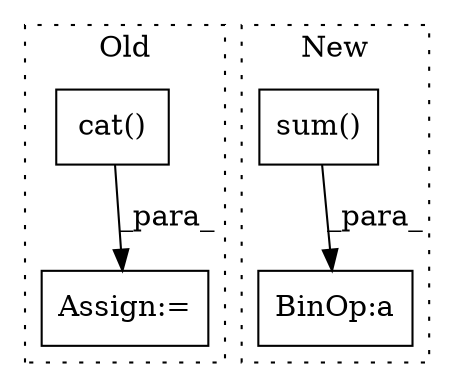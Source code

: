 digraph G {
subgraph cluster0 {
1 [label="cat()" a="75" s="42333,42354" l="10,8" shape="box"];
3 [label="Assign:=" a="68" s="42330" l="3" shape="box"];
label = "Old";
style="dotted";
}
subgraph cluster1 {
2 [label="sum()" a="75" s="42791" l="36" shape="box"];
4 [label="BinOp:a" a="82" s="42962" l="3" shape="box"];
label = "New";
style="dotted";
}
1 -> 3 [label="_para_"];
2 -> 4 [label="_para_"];
}
